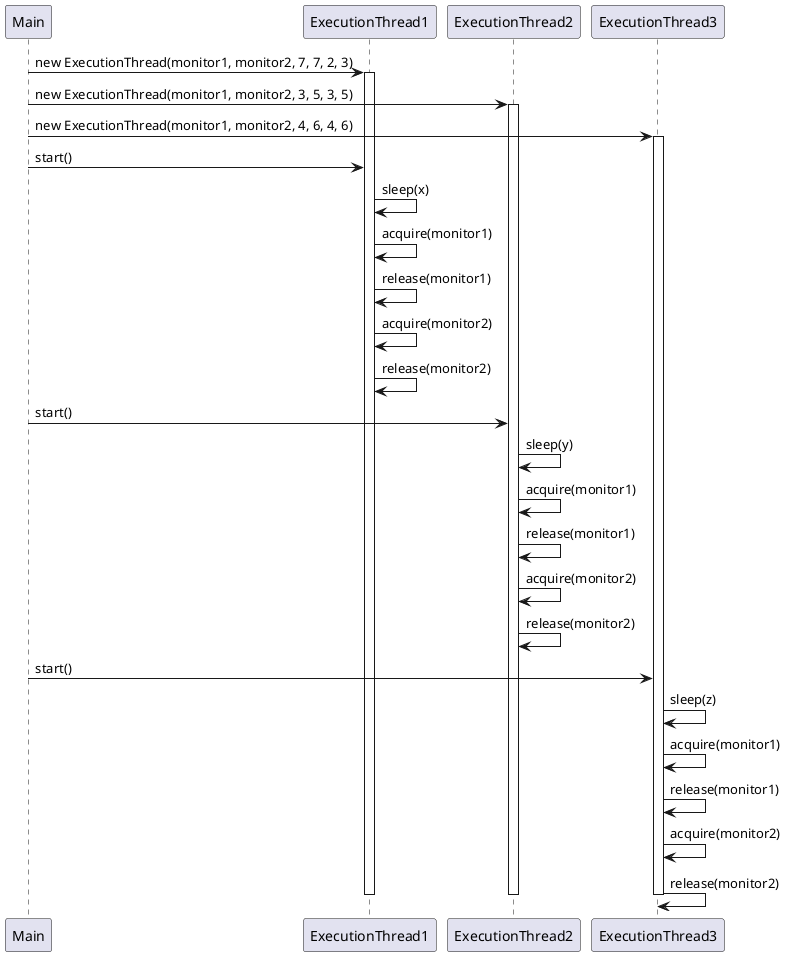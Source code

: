 @startuml
participant "Main" as M
participant "ExecutionThread1" as ET1
participant "ExecutionThread2" as ET2
participant "ExecutionThread3" as ET3

M -> ET1 : new ExecutionThread(monitor1, monitor2, 7, 7, 2, 3)
activate ET1
M -> ET2 : new ExecutionThread(monitor1, monitor2, 3, 5, 3, 5)
activate ET2
M -> ET3 : new ExecutionThread(monitor1, monitor2, 4, 6, 4, 6)
activate ET3

M -> ET1 : start()
ET1 -> ET1 : sleep(x)
ET1 -> ET1 : acquire(monitor1)
ET1 -> ET1 : release(monitor1)
ET1 -> ET1 : acquire(monitor2)
ET1 -> ET1 : release(monitor2)

M -> ET2 : start()
ET2 -> ET2 : sleep(y)
ET2 -> ET2 : acquire(monitor1)
ET2 -> ET2 : release(monitor1)
ET2 -> ET2 : acquire(monitor2)
ET2 -> ET2 : release(monitor2)

M -> ET3 : start()
ET3 -> ET3 : sleep(z)
ET3 -> ET3 : acquire(monitor1)
ET3 -> ET3 : release(monitor1)
ET3 -> ET3 : acquire(monitor2)
ET3 -> ET3 : release(monitor2)

deactivate ET1
deactivate ET2
deactivate ET3
@enduml
